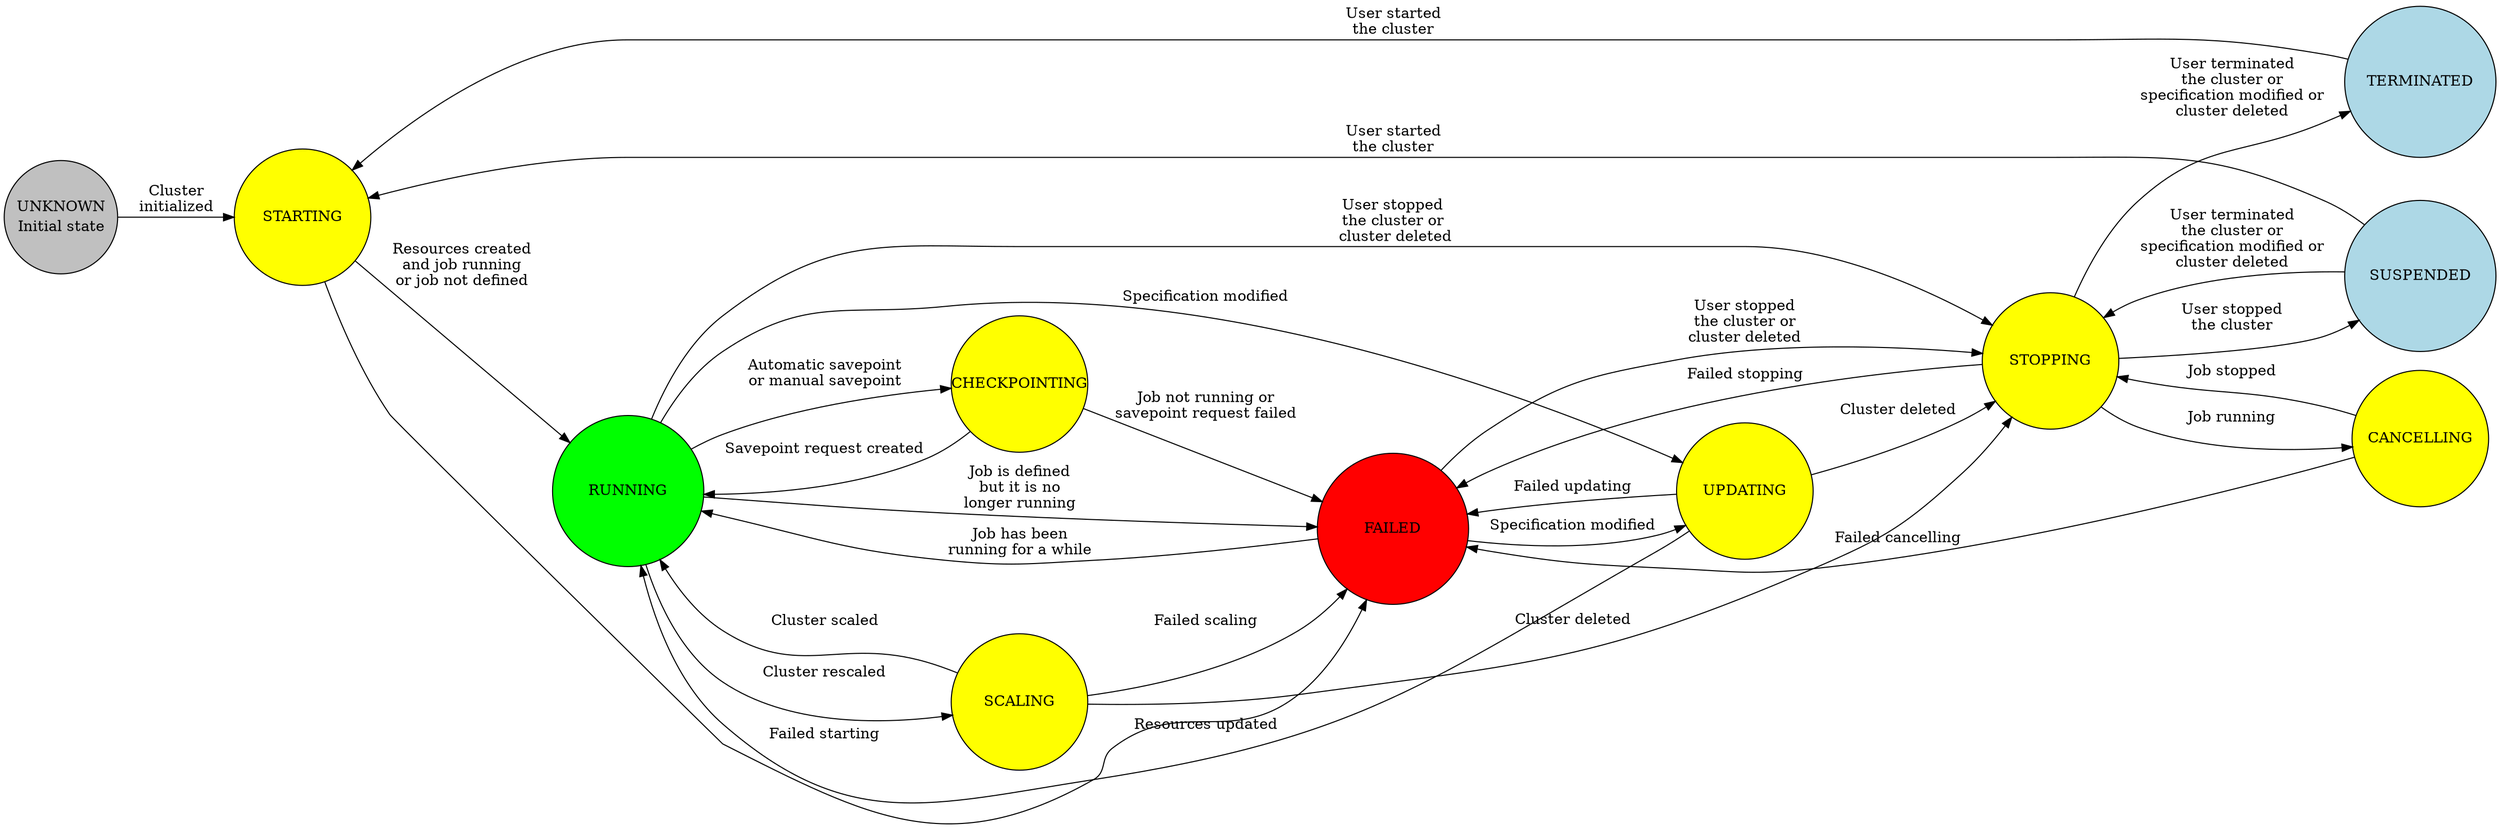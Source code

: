 digraph state_machine {
  graph [autosize=false, resolution=100];
  center=true;
  margin=0;
  rankdir=LR;
  node [shape=circle style=filled fillcolor=skyblue width=1.8 heigth=1.8 fixedsize=true];
  UNKNOWN [ label = <
      <TABLE ALIGN="LEFT" BORDER="0" CELLBORDER="0" CELLSPACING="0">
          <TR>
              <TD>UNKNOWN</TD>
          </TR>
          <TR>
              <TD>Initial state</TD>
          </TR>
      </TABLE>
  > ];
  UNKNOWN -> STARTING [ label = <
      <TABLE ALIGN="LEFT" BORDER="0" CELLBORDER="0" CELLSPACING="0">
          <TR>
              <TD>Cluster<BR/>initialized</TD>
          </TR>
      </TABLE>
  > ];
  STARTING -> RUNNING [ label = <
      <TABLE ALIGN="LEFT" BORDER="0" CELLBORDER="0" CELLSPACING="0">
          <TR>
              <TD>Resources created<BR/>and job running<BR/>or job not defined</TD>
          </TR>
      </TABLE>
  > ];
  STARTING -> FAILED [ label = <
      <TABLE ALIGN="LEFT" BORDER="0" CELLBORDER="0" CELLSPACING="0">
          <TR>
              <TD>Failed starting</TD>
          </TR>
      </TABLE>
  > ];
  RUNNING -> CHECKPOINTING [ label = <
      <TABLE ALIGN="LEFT" BORDER="0" CELLBORDER="0" CELLSPACING="0">
          <TR>
              <TD>Automatic savepoint<BR/>or manual savepoint</TD>
          </TR>
      </TABLE>
  > ];
  RUNNING -> UPDATING [ label = <
      <TABLE ALIGN="LEFT" BORDER="0" CELLBORDER="0" CELLSPACING="0">
          <TR>
              <TD>Specification modified</TD>
          </TR>
      </TABLE>
  > ];
  RUNNING -> SCALING [ label = <
      <TABLE ALIGN="LEFT" BORDER="0" CELLBORDER="0" CELLSPACING="0">
          <TR>
              <TD>Cluster rescaled</TD>
          </TR>
      </TABLE>
  > ];
  RUNNING -> FAILED [ label = <
      <TABLE ALIGN="LEFT" BORDER="0" CELLBORDER="0" CELLSPACING="0">
          <TR>
              <TD>Job is defined<BR/>but it is no<BR/>longer running</TD>
          </TR>
      </TABLE>
  > ];
  RUNNING -> STOPPING [ label = <
      <TABLE ALIGN="LEFT" BORDER="0" CELLBORDER="0" CELLSPACING="0">
          <TR>
              <TD>User stopped<BR/>the cluster or<BR/> cluster deleted</TD>
          </TR>
      </TABLE>
  > ];
  UPDATING -> FAILED [ label = <
      <TABLE ALIGN="LEFT" BORDER="0" CELLBORDER="0" CELLSPACING="0">
          <TR>
              <TD>Failed updating</TD>
          </TR>
      </TABLE>
  > ];
  UPDATING -> RUNNING [ label = <
      <TABLE ALIGN="LEFT" BORDER="0" CELLBORDER="0" CELLSPACING="0">
          <TR>
              <TD>Resources updated</TD>
          </TR>
      </TABLE>
  > ];
  UPDATING -> STOPPING [ label = <
      <TABLE ALIGN="LEFT" BORDER="0" CELLBORDER="0" CELLSPACING="0">
          <TR>
              <TD>Cluster deleted</TD>
          </TR>
      </TABLE>
  > ];
  SCALING -> FAILED [ label = <
      <TABLE ALIGN="LEFT" BORDER="0" CELLBORDER="0" CELLSPACING="0">
          <TR>
              <TD>Failed scaling</TD>
          </TR>
      </TABLE>
  > ];
  SCALING -> RUNNING [ label = <
      <TABLE ALIGN="LEFT" BORDER="0" CELLBORDER="0" CELLSPACING="0">
          <TR>
              <TD>Cluster scaled</TD>
          </TR>
      </TABLE>
  > ];
  SCALING -> STOPPING [ label = <
      <TABLE ALIGN="LEFT" BORDER="0" CELLBORDER="0" CELLSPACING="0">
          <TR>
              <TD>Cluster deleted</TD>
          </TR>
      </TABLE>
  > ];
  STOPPING -> SUSPENDED [ label = <
      <TABLE ALIGN="LEFT" BORDER="0" CELLBORDER="0" CELLSPACING="0">
          <TR>
              <TD>User stopped<BR/>the cluster</TD>
          </TR>
      </TABLE>
  > ];
  STOPPING -> TERMINATED [ label = <
      <TABLE ALIGN="LEFT" BORDER="0" CELLBORDER="0" CELLSPACING="0">
          <TR>
              <TD>User terminated<BR/>the cluster or<BR/>specification modified or<BR/>cluster deleted</TD>
          </TR>
      </TABLE>
  > ];
  STOPPING -> FAILED [ label = <
      <TABLE ALIGN="LEFT" BORDER="0" CELLBORDER="0" CELLSPACING="0">
          <TR>
              <TD>Failed stopping</TD>
          </TR>
      </TABLE>
  > ];
  STOPPING -> CANCELLING [ label = <
      <TABLE ALIGN="LEFT" BORDER="0" CELLBORDER="0" CELLSPACING="0">
          <TR>
              <TD>Job running</TD>
          </TR>
      </TABLE>
  > ];
  CANCELLING -> FAILED [ label = <
      <TABLE ALIGN="LEFT" BORDER="0" CELLBORDER="0" CELLSPACING="0">
          <TR>
              <TD>Failed cancelling</TD>
          </TR>
      </TABLE>
  > ];
  CANCELLING -> STOPPING [ label = <
      <TABLE ALIGN="LEFT" BORDER="0" CELLBORDER="0" CELLSPACING="0">
          <TR>
              <TD>Job stopped</TD>
          </TR>
      </TABLE>
  > ];
  CHECKPOINTING -> RUNNING [ label = <
      <TABLE ALIGN="LEFT" BORDER="0" CELLBORDER="0" CELLSPACING="0">
          <TR>
              <TD>Savepoint request created</TD>
          </TR>
      </TABLE>
  > ];
  CHECKPOINTING -> FAILED [ label = <
      <TABLE ALIGN="LEFT" BORDER="0" CELLBORDER="0" CELLSPACING="0">
          <TR>
              <TD>Job not running or<BR/>savepoint request failed</TD>
          </TR>
      </TABLE>
  > ];
  SUSPENDED -> STARTING [ label = <
      <TABLE ALIGN="LEFT" BORDER="0" CELLBORDER="0" CELLSPACING="0">
          <TR>
              <TD>User started<BR/>the cluster</TD>
          </TR>
      </TABLE>
  > ];
  SUSPENDED -> STOPPING [ label = <
      <TABLE ALIGN="LEFT" BORDER="0" CELLBORDER="0" CELLSPACING="0">
          <TR>
              <TD>User terminated<BR/>the cluster or<BR/>specification modified or<BR/>cluster deleted</TD>
          </TR>
      </TABLE>
  > ];
  TERMINATED -> STARTING [ label = <
      <TABLE ALIGN="LEFT" BORDER="0" CELLBORDER="0" CELLSPACING="0">
          <TR>
              <TD>User started<BR/>the cluster</TD>
          </TR>
      </TABLE>
  > ];
  FAILED -> STOPPING [ label = <
      <TABLE ALIGN="LEFT" BORDER="0" CELLBORDER="0" CELLSPACING="0">
          <TR>
              <TD>User stopped<BR/>the cluster or<BR/>cluster deleted</TD>
          </TR>
      </TABLE>
  > ];
  FAILED -> RUNNING [ label = <
      <TABLE ALIGN="LEFT" BORDER="0" CELLBORDER="0" CELLSPACING="0">
          <TR>
              <TD>Job has been<BR/>running for a while</TD>
          </TR>
      </TABLE>
  > ];
  FAILED -> UPDATING [ label = <
      <TABLE ALIGN="LEFT" BORDER="0" CELLBORDER="0" CELLSPACING="0">
          <TR>
              <TD>Specification modified</TD>
          </TR>
      </TABLE>
  > ];
  CHECKPOINTING [ fillcolor=yellow ];
  CANCELLING [ fillcolor=yellow ];
  STOPPING [ fillcolor=yellow ];
  STARTING [ fillcolor=yellow ];
  UPDATING [ fillcolor=yellow ];
  SCALING [ fillcolor=yellow ];
  RUNNING [ fillcolor=green width=2.0 ];
  FAILED [ fillcolor=red width=2.0 ];
  SUSPENDED [ fillcolor=lightblue width=2.0 ];
  TERMINATED [ fillcolor=lightblue width=2.0 ];
  UNKNOWN [ fillcolor=grey width=1.5 ];
}
